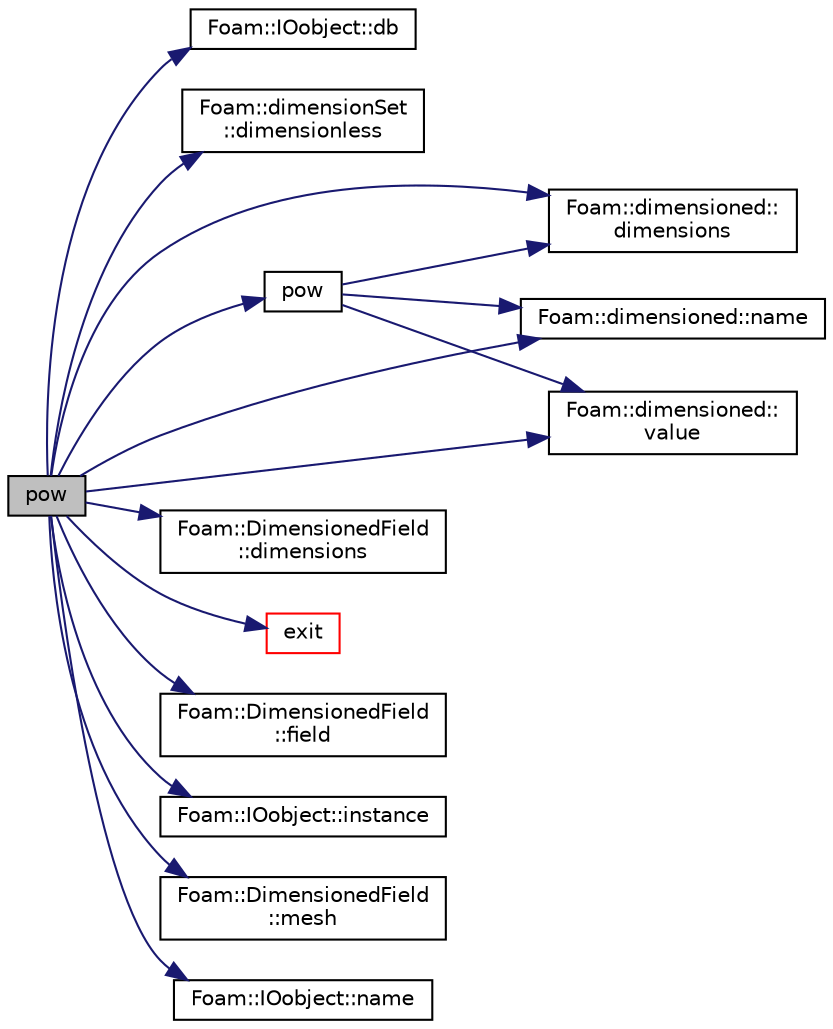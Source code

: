 digraph "pow"
{
  bgcolor="transparent";
  edge [fontname="Helvetica",fontsize="10",labelfontname="Helvetica",labelfontsize="10"];
  node [fontname="Helvetica",fontsize="10",shape=record];
  rankdir="LR";
  Node65880 [label="pow",height=0.2,width=0.4,color="black", fillcolor="grey75", style="filled", fontcolor="black"];
  Node65880 -> Node65881 [color="midnightblue",fontsize="10",style="solid",fontname="Helvetica"];
  Node65881 [label="Foam::IOobject::db",height=0.2,width=0.4,color="black",URL="$a27249.html#a65cc75d9f80b1df5c3184fb2274a97f1",tooltip="Return the local objectRegistry. "];
  Node65880 -> Node65882 [color="midnightblue",fontsize="10",style="solid",fontname="Helvetica"];
  Node65882 [label="Foam::dimensionSet\l::dimensionless",height=0.2,width=0.4,color="black",URL="$a27477.html#abfca824f6f787b2201b4de0a47bf46ef",tooltip="Return true if it is dimensionless. "];
  Node65880 -> Node65883 [color="midnightblue",fontsize="10",style="solid",fontname="Helvetica"];
  Node65883 [label="Foam::dimensioned::\ldimensions",height=0.2,width=0.4,color="black",URL="$a27473.html#a512673c2674ca2d38885f1bb5f6994fb",tooltip="Return const reference to dimensions. "];
  Node65880 -> Node65884 [color="midnightblue",fontsize="10",style="solid",fontname="Helvetica"];
  Node65884 [label="Foam::DimensionedField\l::dimensions",height=0.2,width=0.4,color="black",URL="$a27497.html#a512673c2674ca2d38885f1bb5f6994fb",tooltip="Return dimensions. "];
  Node65880 -> Node65885 [color="midnightblue",fontsize="10",style="solid",fontname="Helvetica"];
  Node65885 [label="exit",height=0.2,width=0.4,color="red",URL="$a21851.html#a06ca7250d8e89caf05243ec094843642"];
  Node65880 -> Node65933 [color="midnightblue",fontsize="10",style="solid",fontname="Helvetica"];
  Node65933 [label="Foam::DimensionedField\l::field",height=0.2,width=0.4,color="black",URL="$a27497.html#ac2dbc74fd80315697e3bfbe57956ad89"];
  Node65880 -> Node65934 [color="midnightblue",fontsize="10",style="solid",fontname="Helvetica"];
  Node65934 [label="Foam::IOobject::instance",height=0.2,width=0.4,color="black",URL="$a27249.html#acac6de003b420b848571b5064e50ed89"];
  Node65880 -> Node65935 [color="midnightblue",fontsize="10",style="solid",fontname="Helvetica"];
  Node65935 [label="Foam::DimensionedField\l::mesh",height=0.2,width=0.4,color="black",URL="$a27497.html#a8f1110830348a1448a14ab5e3cf47e3b",tooltip="Return mesh. "];
  Node65880 -> Node65929 [color="midnightblue",fontsize="10",style="solid",fontname="Helvetica"];
  Node65929 [label="Foam::dimensioned::name",height=0.2,width=0.4,color="black",URL="$a27473.html#ade4113569ef0db70665fded275a5e38e",tooltip="Return const reference to name. "];
  Node65880 -> Node65936 [color="midnightblue",fontsize="10",style="solid",fontname="Helvetica"];
  Node65936 [label="Foam::IOobject::name",height=0.2,width=0.4,color="black",URL="$a27249.html#acc80e00a8ac919288fb55bd14cc88bf6",tooltip="Return name. "];
  Node65880 -> Node65928 [color="midnightblue",fontsize="10",style="solid",fontname="Helvetica"];
  Node65928 [label="pow",height=0.2,width=0.4,color="black",URL="$a21851.html#a7500c8e9d27a442adc75e287de074c7c"];
  Node65928 -> Node65883 [color="midnightblue",fontsize="10",style="solid",fontname="Helvetica"];
  Node65928 -> Node65929 [color="midnightblue",fontsize="10",style="solid",fontname="Helvetica"];
  Node65928 -> Node65930 [color="midnightblue",fontsize="10",style="solid",fontname="Helvetica"];
  Node65930 [label="Foam::dimensioned::\lvalue",height=0.2,width=0.4,color="black",URL="$a27473.html#a7948200a26c85fc3a83ffa510a91d668",tooltip="Return const reference to value. "];
  Node65880 -> Node65930 [color="midnightblue",fontsize="10",style="solid",fontname="Helvetica"];
}
